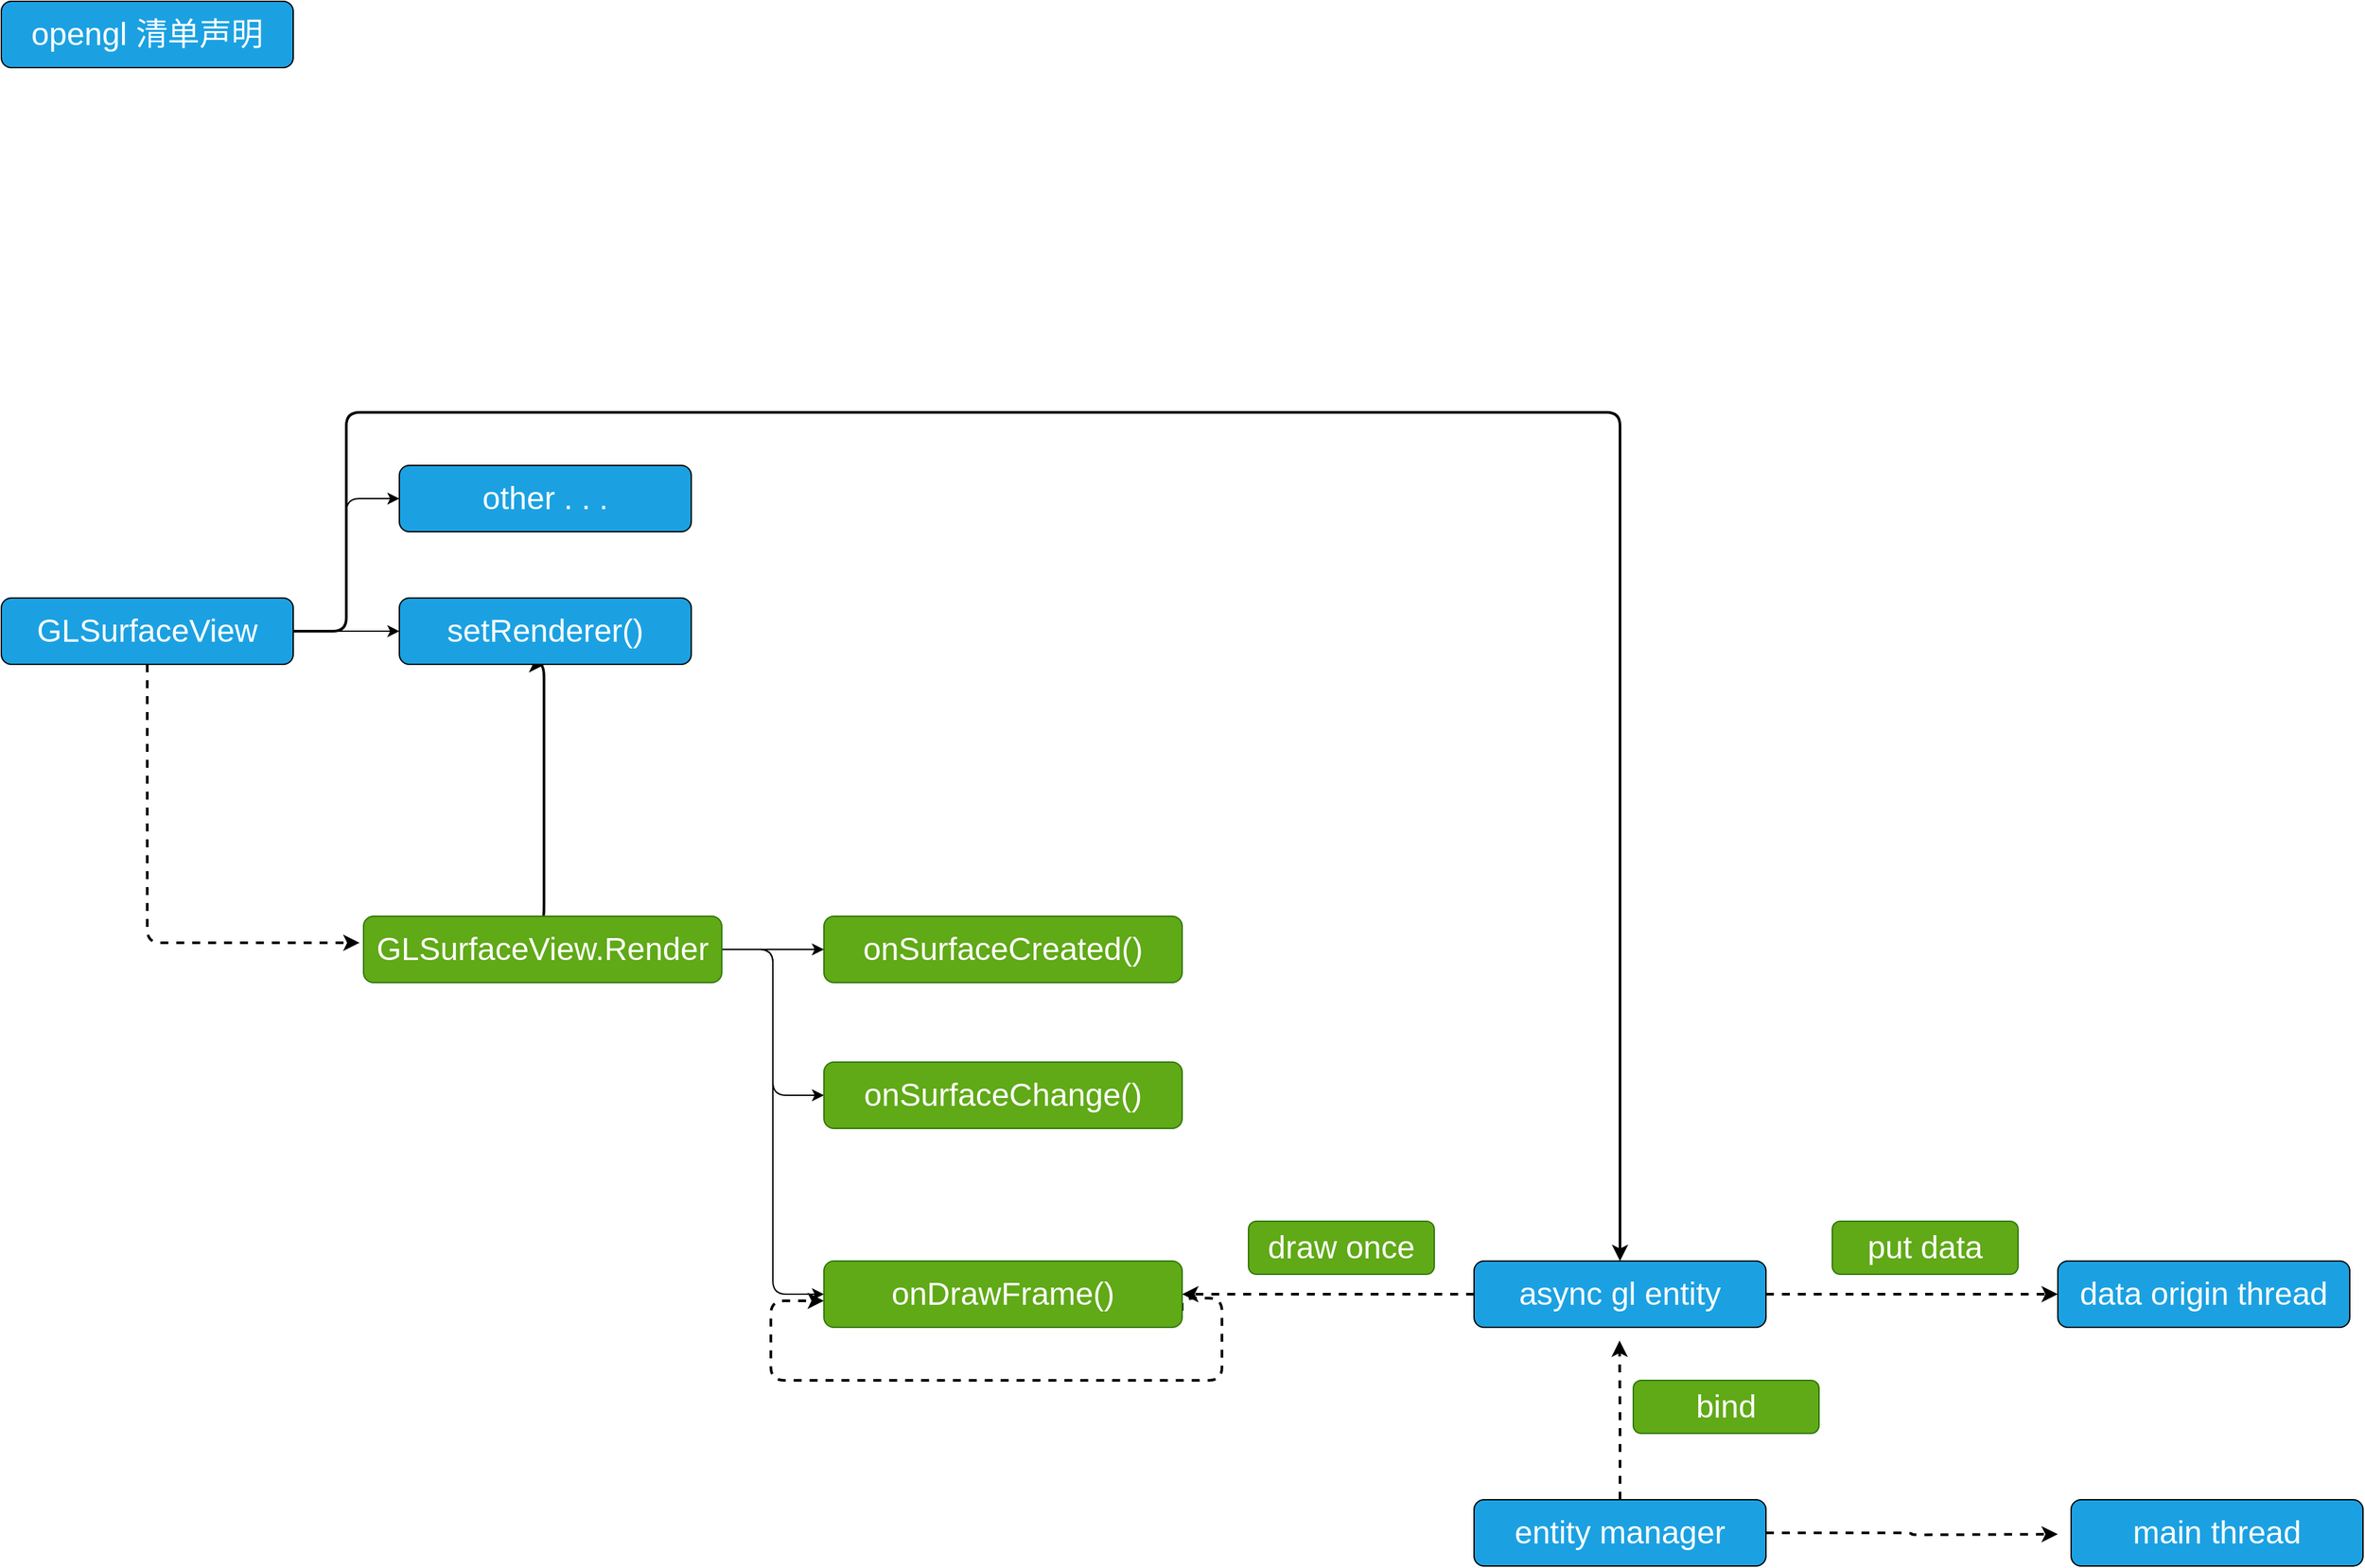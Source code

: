 <mxfile>
    <diagram id="u5uHs51XT9OvbtF1-_nT" name="Page-1">
        <mxGraphModel dx="1720" dy="849" grid="1" gridSize="10" guides="1" tooltips="1" connect="1" arrows="1" fold="1" page="1" pageScale="1" pageWidth="850" pageHeight="1100" math="0" shadow="0">
            <root>
                <mxCell id="0"/>
                <mxCell id="1" parent="0"/>
                <mxCell id="8" value="" style="edgeStyle=none;html=1;" parent="1" source="2" target="7" edge="1">
                    <mxGeometry relative="1" as="geometry"/>
                </mxCell>
                <mxCell id="17" style="edgeStyle=elbowEdgeStyle;html=1;exitX=1;exitY=0.5;exitDx=0;exitDy=0;entryX=0;entryY=0.5;entryDx=0;entryDy=0;" parent="1" source="2" target="16" edge="1">
                    <mxGeometry relative="1" as="geometry"/>
                </mxCell>
                <mxCell id="32" style="edgeStyle=orthogonalEdgeStyle;html=1;exitX=0.5;exitY=1;exitDx=0;exitDy=0;strokeWidth=2;elbow=vertical;dashed=1;" parent="1" source="2" edge="1">
                    <mxGeometry relative="1" as="geometry">
                        <mxPoint x="150" y="840" as="targetPoint"/>
                        <Array as="points">
                            <mxPoint x="-10" y="840"/>
                            <mxPoint x="150" y="840"/>
                        </Array>
                    </mxGeometry>
                </mxCell>
                <mxCell id="42" style="edgeStyle=orthogonalEdgeStyle;html=1;exitX=1;exitY=0.5;exitDx=0;exitDy=0;strokeWidth=2;elbow=vertical;" parent="1" source="2" target="35" edge="1">
                    <mxGeometry relative="1" as="geometry">
                        <Array as="points">
                            <mxPoint x="140" y="605"/>
                            <mxPoint x="140" y="440"/>
                            <mxPoint x="1100" y="440"/>
                        </Array>
                    </mxGeometry>
                </mxCell>
                <mxCell id="2" value="&lt;font color=&quot;#ffffff&quot;&gt;&lt;span style=&quot;font-size: 24px;&quot;&gt;GLSurfaceView&lt;br&gt;&lt;/span&gt;&lt;/font&gt;" style="rounded=1;whiteSpace=wrap;html=1;fillColor=#1BA1E2;" parent="1" vertex="1">
                    <mxGeometry x="-120" y="580" width="220" height="50" as="geometry"/>
                </mxCell>
                <mxCell id="9" style="edgeStyle=elbowEdgeStyle;html=1;exitX=0.5;exitY=0;exitDx=0;exitDy=0;entryX=0.5;entryY=1;entryDx=0;entryDy=0;strokeWidth=2;" parent="1" source="4" target="7" edge="1">
                    <mxGeometry relative="1" as="geometry"/>
                </mxCell>
                <mxCell id="11" value="" style="edgeStyle=elbowEdgeStyle;html=1;" parent="1" source="4" target="10" edge="1">
                    <mxGeometry relative="1" as="geometry"/>
                </mxCell>
                <mxCell id="14" style="edgeStyle=elbowEdgeStyle;html=1;exitX=1;exitY=0.5;exitDx=0;exitDy=0;entryX=0;entryY=0.5;entryDx=0;entryDy=0;" parent="1" source="4" target="12" edge="1">
                    <mxGeometry relative="1" as="geometry"/>
                </mxCell>
                <mxCell id="15" style="edgeStyle=elbowEdgeStyle;html=1;exitX=1;exitY=0.5;exitDx=0;exitDy=0;entryX=0;entryY=0.5;entryDx=0;entryDy=0;" parent="1" source="4" target="13" edge="1">
                    <mxGeometry relative="1" as="geometry"/>
                </mxCell>
                <mxCell id="4" value="&lt;span style=&quot;font-family: Helvetica; font-size: 24px;&quot;&gt;GLSurfaceView.Render&lt;/span&gt;" style="rounded=1;whiteSpace=wrap;html=1;fillColor=#60a917;fontFamily=Comic Sans MS;fillStyle=auto;strokeColor=#2D7600;fontColor=#ffffff;" parent="1" vertex="1">
                    <mxGeometry x="153" y="820" width="270" height="50" as="geometry"/>
                </mxCell>
                <mxCell id="7" value="&lt;font color=&quot;#ffffff&quot;&gt;&lt;span style=&quot;font-size: 24px;&quot;&gt;setRenderer()&lt;br&gt;&lt;/span&gt;&lt;/font&gt;" style="rounded=1;whiteSpace=wrap;html=1;fillColor=#1BA1E2;" parent="1" vertex="1">
                    <mxGeometry x="180" y="580" width="220" height="50" as="geometry"/>
                </mxCell>
                <mxCell id="10" value="&lt;span style=&quot;font-family: Helvetica; font-size: 24px;&quot;&gt;onSurfaceCreated()&lt;/span&gt;" style="rounded=1;whiteSpace=wrap;html=1;fillColor=#60a917;fontFamily=Comic Sans MS;fillStyle=auto;strokeColor=#2D7600;fontColor=#ffffff;" parent="1" vertex="1">
                    <mxGeometry x="500" y="820" width="270" height="50" as="geometry"/>
                </mxCell>
                <mxCell id="33" style="edgeStyle=orthogonalEdgeStyle;html=1;exitX=1;exitY=0.75;exitDx=0;exitDy=0;dashed=1;strokeWidth=2;elbow=vertical;" parent="1" source="12" edge="1">
                    <mxGeometry relative="1" as="geometry">
                        <mxPoint x="500" y="1110" as="targetPoint"/>
                        <Array as="points">
                            <mxPoint x="800" y="1108"/>
                            <mxPoint x="800" y="1170"/>
                            <mxPoint x="460" y="1170"/>
                            <mxPoint x="460" y="1110"/>
                        </Array>
                    </mxGeometry>
                </mxCell>
                <mxCell id="12" value="&lt;span style=&quot;font-family: Helvetica; font-size: 24px;&quot;&gt;onDrawFrame()&lt;/span&gt;" style="rounded=1;whiteSpace=wrap;html=1;fillColor=#60a917;fontFamily=Comic Sans MS;fillStyle=auto;strokeColor=#2D7600;fontColor=#ffffff;" parent="1" vertex="1">
                    <mxGeometry x="500" y="1080" width="270" height="50" as="geometry"/>
                </mxCell>
                <mxCell id="13" value="&lt;span style=&quot;font-family: Helvetica; font-size: 24px;&quot;&gt;onSurfaceChange()&lt;/span&gt;" style="rounded=1;whiteSpace=wrap;html=1;fillColor=#60a917;fontFamily=Comic Sans MS;fillStyle=auto;strokeColor=#2D7600;fontColor=#ffffff;" parent="1" vertex="1">
                    <mxGeometry x="500" y="930" width="270" height="50" as="geometry"/>
                </mxCell>
                <mxCell id="16" value="&lt;font color=&quot;#ffffff&quot;&gt;&lt;span style=&quot;font-size: 24px;&quot;&gt;other . . .&lt;br&gt;&lt;/span&gt;&lt;/font&gt;" style="rounded=1;whiteSpace=wrap;html=1;fillColor=#1BA1E2;" parent="1" vertex="1">
                    <mxGeometry x="180" y="480" width="220" height="50" as="geometry"/>
                </mxCell>
                <mxCell id="18" value="&lt;font color=&quot;#ffffff&quot;&gt;&lt;span style=&quot;font-size: 24px;&quot;&gt;opengl 清单声明&lt;br&gt;&lt;/span&gt;&lt;/font&gt;" style="rounded=1;whiteSpace=wrap;html=1;fillColor=#1BA1E2;" parent="1" vertex="1">
                    <mxGeometry x="-120" y="130" width="220" height="50" as="geometry"/>
                </mxCell>
                <mxCell id="45" style="edgeStyle=orthogonalEdgeStyle;html=1;exitX=0;exitY=0.5;exitDx=0;exitDy=0;entryX=1;entryY=0.5;entryDx=0;entryDy=0;dashed=1;strokeWidth=2;elbow=vertical;" parent="1" source="35" target="12" edge="1">
                    <mxGeometry relative="1" as="geometry"/>
                </mxCell>
                <mxCell id="47" style="edgeStyle=orthogonalEdgeStyle;html=1;exitX=1;exitY=0.5;exitDx=0;exitDy=0;entryX=0;entryY=0.5;entryDx=0;entryDy=0;dashed=1;strokeWidth=2;elbow=vertical;" parent="1" source="35" target="41" edge="1">
                    <mxGeometry relative="1" as="geometry"/>
                </mxCell>
                <mxCell id="35" value="&lt;font color=&quot;#ffffff&quot;&gt;&lt;span style=&quot;font-size: 24px;&quot;&gt;async gl entity&lt;br&gt;&lt;/span&gt;&lt;/font&gt;" style="rounded=1;whiteSpace=wrap;html=1;fillColor=#1BA1E2;" parent="1" vertex="1">
                    <mxGeometry x="990" y="1080" width="220" height="50" as="geometry"/>
                </mxCell>
                <mxCell id="37" value="&lt;font face=&quot;Helvetica&quot;&gt;&lt;span style=&quot;font-size: 24px;&quot;&gt;draw once&lt;/span&gt;&lt;/font&gt;" style="rounded=1;whiteSpace=wrap;html=1;fillColor=#60a917;fontFamily=Comic Sans MS;fillStyle=auto;strokeColor=#2D7600;fontColor=#ffffff;" parent="1" vertex="1">
                    <mxGeometry x="820" y="1050" width="140" height="40" as="geometry"/>
                </mxCell>
                <mxCell id="40" value="&lt;font face=&quot;Helvetica&quot;&gt;&lt;span style=&quot;font-size: 24px;&quot;&gt;put data&lt;/span&gt;&lt;/font&gt;" style="rounded=1;whiteSpace=wrap;html=1;fillColor=#60a917;fontFamily=Comic Sans MS;fillStyle=auto;strokeColor=#2D7600;fontColor=#ffffff;" parent="1" vertex="1">
                    <mxGeometry x="1260" y="1050" width="140" height="40" as="geometry"/>
                </mxCell>
                <mxCell id="41" value="&lt;font color=&quot;#ffffff&quot;&gt;&lt;span style=&quot;font-size: 24px;&quot;&gt;data origin thread&lt;br&gt;&lt;/span&gt;&lt;/font&gt;" style="rounded=1;whiteSpace=wrap;html=1;fillColor=#1BA1E2;" parent="1" vertex="1">
                    <mxGeometry x="1430" y="1080" width="220" height="50" as="geometry"/>
                </mxCell>
                <mxCell id="50" style="edgeStyle=orthogonalEdgeStyle;html=1;exitX=0.5;exitY=0;exitDx=0;exitDy=0;dashed=1;strokeWidth=2;elbow=vertical;" parent="1" source="49" edge="1">
                    <mxGeometry relative="1" as="geometry">
                        <mxPoint x="1099.667" y="1140" as="targetPoint"/>
                    </mxGeometry>
                </mxCell>
                <mxCell id="52" style="edgeStyle=orthogonalEdgeStyle;html=1;exitX=1;exitY=0.5;exitDx=0;exitDy=0;dashed=1;strokeWidth=2;elbow=vertical;" parent="1" source="49" edge="1">
                    <mxGeometry relative="1" as="geometry">
                        <mxPoint x="1430" y="1286" as="targetPoint"/>
                    </mxGeometry>
                </mxCell>
                <mxCell id="49" value="&lt;font color=&quot;#ffffff&quot;&gt;&lt;span style=&quot;font-size: 24px;&quot;&gt;entity manager&lt;br&gt;&lt;/span&gt;&lt;/font&gt;" style="rounded=1;whiteSpace=wrap;html=1;fillColor=#1BA1E2;" parent="1" vertex="1">
                    <mxGeometry x="990" y="1260" width="220" height="50" as="geometry"/>
                </mxCell>
                <mxCell id="51" value="&lt;font face=&quot;Helvetica&quot;&gt;&lt;span style=&quot;font-size: 24px;&quot;&gt;bind&lt;/span&gt;&lt;/font&gt;" style="rounded=1;whiteSpace=wrap;html=1;fillColor=#60a917;fontFamily=Comic Sans MS;fillStyle=auto;strokeColor=#2D7600;fontColor=#ffffff;" parent="1" vertex="1">
                    <mxGeometry x="1110" y="1170" width="140" height="40" as="geometry"/>
                </mxCell>
                <mxCell id="53" value="&lt;font color=&quot;#ffffff&quot;&gt;&lt;span style=&quot;font-size: 24px;&quot;&gt;main thread&lt;br&gt;&lt;/span&gt;&lt;/font&gt;" style="rounded=1;whiteSpace=wrap;html=1;fillColor=#1BA1E2;" parent="1" vertex="1">
                    <mxGeometry x="1440" y="1260" width="220" height="50" as="geometry"/>
                </mxCell>
            </root>
        </mxGraphModel>
    </diagram>
</mxfile>
